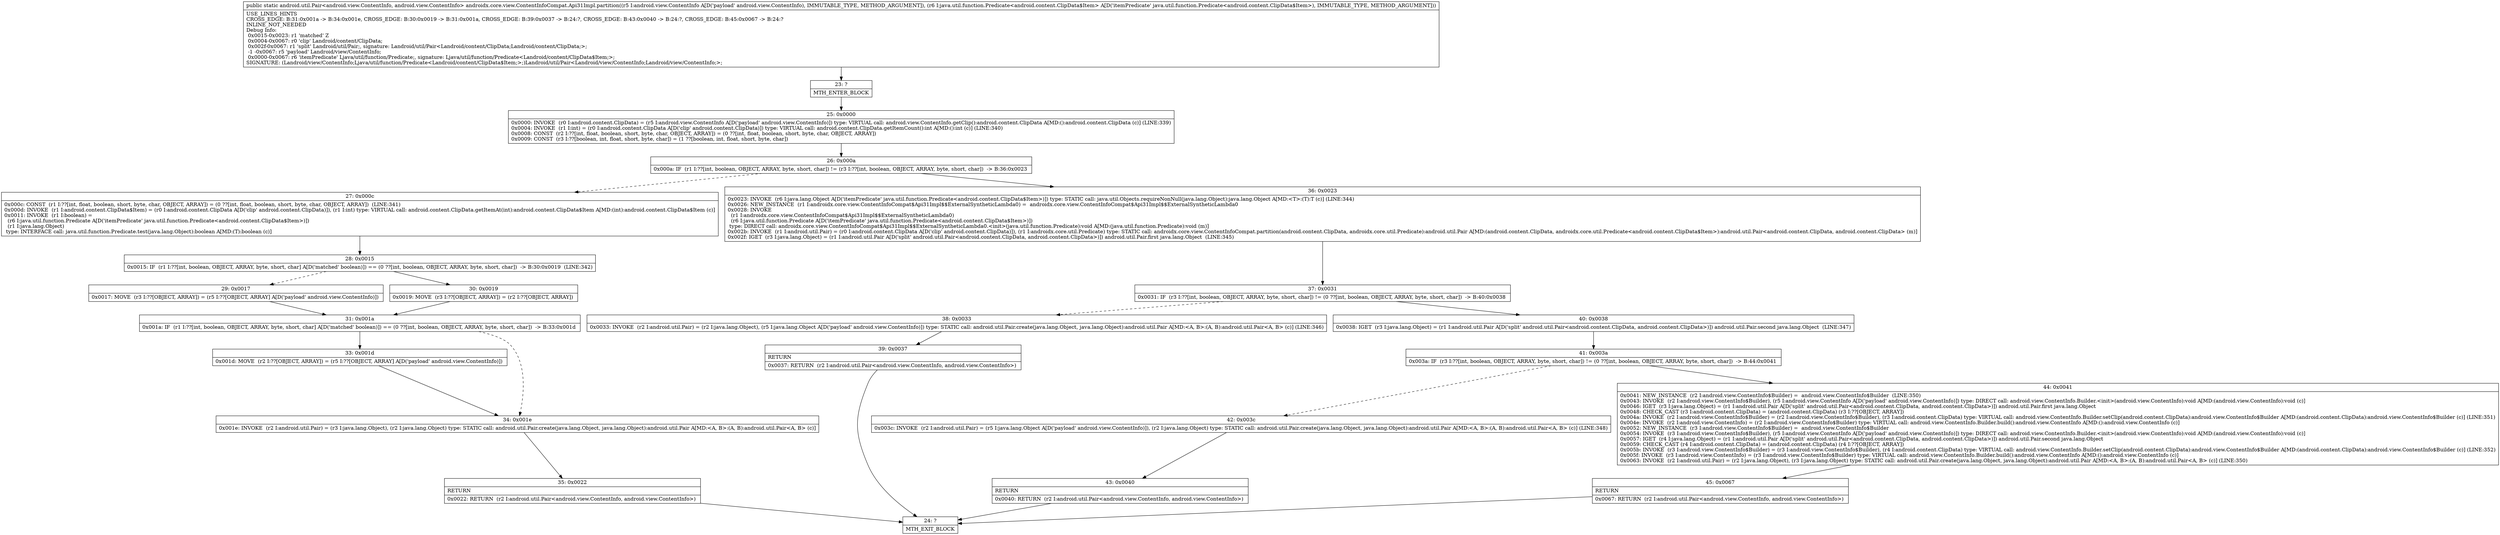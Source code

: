 digraph "CFG forandroidx.core.view.ContentInfoCompat.Api31Impl.partition(Landroid\/view\/ContentInfo;Ljava\/util\/function\/Predicate;)Landroid\/util\/Pair;" {
Node_23 [shape=record,label="{23\:\ ?|MTH_ENTER_BLOCK\l}"];
Node_25 [shape=record,label="{25\:\ 0x0000|0x0000: INVOKE  (r0 I:android.content.ClipData) = (r5 I:android.view.ContentInfo A[D('payload' android.view.ContentInfo)]) type: VIRTUAL call: android.view.ContentInfo.getClip():android.content.ClipData A[MD:():android.content.ClipData (c)] (LINE:339)\l0x0004: INVOKE  (r1 I:int) = (r0 I:android.content.ClipData A[D('clip' android.content.ClipData)]) type: VIRTUAL call: android.content.ClipData.getItemCount():int A[MD:():int (c)] (LINE:340)\l0x0008: CONST  (r2 I:??[int, float, boolean, short, byte, char, OBJECT, ARRAY]) = (0 ??[int, float, boolean, short, byte, char, OBJECT, ARRAY]) \l0x0009: CONST  (r3 I:??[boolean, int, float, short, byte, char]) = (1 ??[boolean, int, float, short, byte, char]) \l}"];
Node_26 [shape=record,label="{26\:\ 0x000a|0x000a: IF  (r1 I:??[int, boolean, OBJECT, ARRAY, byte, short, char]) != (r3 I:??[int, boolean, OBJECT, ARRAY, byte, short, char])  \-\> B:36:0x0023 \l}"];
Node_27 [shape=record,label="{27\:\ 0x000c|0x000c: CONST  (r1 I:??[int, float, boolean, short, byte, char, OBJECT, ARRAY]) = (0 ??[int, float, boolean, short, byte, char, OBJECT, ARRAY])  (LINE:341)\l0x000d: INVOKE  (r1 I:android.content.ClipData$Item) = (r0 I:android.content.ClipData A[D('clip' android.content.ClipData)]), (r1 I:int) type: VIRTUAL call: android.content.ClipData.getItemAt(int):android.content.ClipData$Item A[MD:(int):android.content.ClipData$Item (c)]\l0x0011: INVOKE  (r1 I:boolean) = \l  (r6 I:java.util.function.Predicate A[D('itemPredicate' java.util.function.Predicate\<android.content.ClipData$Item\>)])\l  (r1 I:java.lang.Object)\l type: INTERFACE call: java.util.function.Predicate.test(java.lang.Object):boolean A[MD:(T):boolean (c)]\l}"];
Node_28 [shape=record,label="{28\:\ 0x0015|0x0015: IF  (r1 I:??[int, boolean, OBJECT, ARRAY, byte, short, char] A[D('matched' boolean)]) == (0 ??[int, boolean, OBJECT, ARRAY, byte, short, char])  \-\> B:30:0x0019  (LINE:342)\l}"];
Node_29 [shape=record,label="{29\:\ 0x0017|0x0017: MOVE  (r3 I:??[OBJECT, ARRAY]) = (r5 I:??[OBJECT, ARRAY] A[D('payload' android.view.ContentInfo)]) \l}"];
Node_31 [shape=record,label="{31\:\ 0x001a|0x001a: IF  (r1 I:??[int, boolean, OBJECT, ARRAY, byte, short, char] A[D('matched' boolean)]) == (0 ??[int, boolean, OBJECT, ARRAY, byte, short, char])  \-\> B:33:0x001d \l}"];
Node_33 [shape=record,label="{33\:\ 0x001d|0x001d: MOVE  (r2 I:??[OBJECT, ARRAY]) = (r5 I:??[OBJECT, ARRAY] A[D('payload' android.view.ContentInfo)]) \l}"];
Node_34 [shape=record,label="{34\:\ 0x001e|0x001e: INVOKE  (r2 I:android.util.Pair) = (r3 I:java.lang.Object), (r2 I:java.lang.Object) type: STATIC call: android.util.Pair.create(java.lang.Object, java.lang.Object):android.util.Pair A[MD:\<A, B\>:(A, B):android.util.Pair\<A, B\> (c)]\l}"];
Node_35 [shape=record,label="{35\:\ 0x0022|RETURN\l|0x0022: RETURN  (r2 I:android.util.Pair\<android.view.ContentInfo, android.view.ContentInfo\>) \l}"];
Node_24 [shape=record,label="{24\:\ ?|MTH_EXIT_BLOCK\l}"];
Node_30 [shape=record,label="{30\:\ 0x0019|0x0019: MOVE  (r3 I:??[OBJECT, ARRAY]) = (r2 I:??[OBJECT, ARRAY]) \l}"];
Node_36 [shape=record,label="{36\:\ 0x0023|0x0023: INVOKE  (r6 I:java.lang.Object A[D('itemPredicate' java.util.function.Predicate\<android.content.ClipData$Item\>)]) type: STATIC call: java.util.Objects.requireNonNull(java.lang.Object):java.lang.Object A[MD:\<T\>:(T):T (c)] (LINE:344)\l0x0026: NEW_INSTANCE  (r1 I:androidx.core.view.ContentInfoCompat$Api31Impl$$ExternalSyntheticLambda0) =  androidx.core.view.ContentInfoCompat$Api31Impl$$ExternalSyntheticLambda0 \l0x0028: INVOKE  \l  (r1 I:androidx.core.view.ContentInfoCompat$Api31Impl$$ExternalSyntheticLambda0)\l  (r6 I:java.util.function.Predicate A[D('itemPredicate' java.util.function.Predicate\<android.content.ClipData$Item\>)])\l type: DIRECT call: androidx.core.view.ContentInfoCompat$Api31Impl$$ExternalSyntheticLambda0.\<init\>(java.util.function.Predicate):void A[MD:(java.util.function.Predicate):void (m)]\l0x002b: INVOKE  (r1 I:android.util.Pair) = (r0 I:android.content.ClipData A[D('clip' android.content.ClipData)]), (r1 I:androidx.core.util.Predicate) type: STATIC call: androidx.core.view.ContentInfoCompat.partition(android.content.ClipData, androidx.core.util.Predicate):android.util.Pair A[MD:(android.content.ClipData, androidx.core.util.Predicate\<android.content.ClipData$Item\>):android.util.Pair\<android.content.ClipData, android.content.ClipData\> (m)]\l0x002f: IGET  (r3 I:java.lang.Object) = (r1 I:android.util.Pair A[D('split' android.util.Pair\<android.content.ClipData, android.content.ClipData\>)]) android.util.Pair.first java.lang.Object  (LINE:345)\l}"];
Node_37 [shape=record,label="{37\:\ 0x0031|0x0031: IF  (r3 I:??[int, boolean, OBJECT, ARRAY, byte, short, char]) != (0 ??[int, boolean, OBJECT, ARRAY, byte, short, char])  \-\> B:40:0x0038 \l}"];
Node_38 [shape=record,label="{38\:\ 0x0033|0x0033: INVOKE  (r2 I:android.util.Pair) = (r2 I:java.lang.Object), (r5 I:java.lang.Object A[D('payload' android.view.ContentInfo)]) type: STATIC call: android.util.Pair.create(java.lang.Object, java.lang.Object):android.util.Pair A[MD:\<A, B\>:(A, B):android.util.Pair\<A, B\> (c)] (LINE:346)\l}"];
Node_39 [shape=record,label="{39\:\ 0x0037|RETURN\l|0x0037: RETURN  (r2 I:android.util.Pair\<android.view.ContentInfo, android.view.ContentInfo\>) \l}"];
Node_40 [shape=record,label="{40\:\ 0x0038|0x0038: IGET  (r3 I:java.lang.Object) = (r1 I:android.util.Pair A[D('split' android.util.Pair\<android.content.ClipData, android.content.ClipData\>)]) android.util.Pair.second java.lang.Object  (LINE:347)\l}"];
Node_41 [shape=record,label="{41\:\ 0x003a|0x003a: IF  (r3 I:??[int, boolean, OBJECT, ARRAY, byte, short, char]) != (0 ??[int, boolean, OBJECT, ARRAY, byte, short, char])  \-\> B:44:0x0041 \l}"];
Node_42 [shape=record,label="{42\:\ 0x003c|0x003c: INVOKE  (r2 I:android.util.Pair) = (r5 I:java.lang.Object A[D('payload' android.view.ContentInfo)]), (r2 I:java.lang.Object) type: STATIC call: android.util.Pair.create(java.lang.Object, java.lang.Object):android.util.Pair A[MD:\<A, B\>:(A, B):android.util.Pair\<A, B\> (c)] (LINE:348)\l}"];
Node_43 [shape=record,label="{43\:\ 0x0040|RETURN\l|0x0040: RETURN  (r2 I:android.util.Pair\<android.view.ContentInfo, android.view.ContentInfo\>) \l}"];
Node_44 [shape=record,label="{44\:\ 0x0041|0x0041: NEW_INSTANCE  (r2 I:android.view.ContentInfo$Builder) =  android.view.ContentInfo$Builder  (LINE:350)\l0x0043: INVOKE  (r2 I:android.view.ContentInfo$Builder), (r5 I:android.view.ContentInfo A[D('payload' android.view.ContentInfo)]) type: DIRECT call: android.view.ContentInfo.Builder.\<init\>(android.view.ContentInfo):void A[MD:(android.view.ContentInfo):void (c)]\l0x0046: IGET  (r3 I:java.lang.Object) = (r1 I:android.util.Pair A[D('split' android.util.Pair\<android.content.ClipData, android.content.ClipData\>)]) android.util.Pair.first java.lang.Object \l0x0048: CHECK_CAST (r3 I:android.content.ClipData) = (android.content.ClipData) (r3 I:??[OBJECT, ARRAY]) \l0x004a: INVOKE  (r2 I:android.view.ContentInfo$Builder) = (r2 I:android.view.ContentInfo$Builder), (r3 I:android.content.ClipData) type: VIRTUAL call: android.view.ContentInfo.Builder.setClip(android.content.ClipData):android.view.ContentInfo$Builder A[MD:(android.content.ClipData):android.view.ContentInfo$Builder (c)] (LINE:351)\l0x004e: INVOKE  (r2 I:android.view.ContentInfo) = (r2 I:android.view.ContentInfo$Builder) type: VIRTUAL call: android.view.ContentInfo.Builder.build():android.view.ContentInfo A[MD:():android.view.ContentInfo (c)]\l0x0052: NEW_INSTANCE  (r3 I:android.view.ContentInfo$Builder) =  android.view.ContentInfo$Builder \l0x0054: INVOKE  (r3 I:android.view.ContentInfo$Builder), (r5 I:android.view.ContentInfo A[D('payload' android.view.ContentInfo)]) type: DIRECT call: android.view.ContentInfo.Builder.\<init\>(android.view.ContentInfo):void A[MD:(android.view.ContentInfo):void (c)]\l0x0057: IGET  (r4 I:java.lang.Object) = (r1 I:android.util.Pair A[D('split' android.util.Pair\<android.content.ClipData, android.content.ClipData\>)]) android.util.Pair.second java.lang.Object \l0x0059: CHECK_CAST (r4 I:android.content.ClipData) = (android.content.ClipData) (r4 I:??[OBJECT, ARRAY]) \l0x005b: INVOKE  (r3 I:android.view.ContentInfo$Builder) = (r3 I:android.view.ContentInfo$Builder), (r4 I:android.content.ClipData) type: VIRTUAL call: android.view.ContentInfo.Builder.setClip(android.content.ClipData):android.view.ContentInfo$Builder A[MD:(android.content.ClipData):android.view.ContentInfo$Builder (c)] (LINE:352)\l0x005f: INVOKE  (r3 I:android.view.ContentInfo) = (r3 I:android.view.ContentInfo$Builder) type: VIRTUAL call: android.view.ContentInfo.Builder.build():android.view.ContentInfo A[MD:():android.view.ContentInfo (c)]\l0x0063: INVOKE  (r2 I:android.util.Pair) = (r2 I:java.lang.Object), (r3 I:java.lang.Object) type: STATIC call: android.util.Pair.create(java.lang.Object, java.lang.Object):android.util.Pair A[MD:\<A, B\>:(A, B):android.util.Pair\<A, B\> (c)] (LINE:350)\l}"];
Node_45 [shape=record,label="{45\:\ 0x0067|RETURN\l|0x0067: RETURN  (r2 I:android.util.Pair\<android.view.ContentInfo, android.view.ContentInfo\>) \l}"];
MethodNode[shape=record,label="{public static android.util.Pair\<android.view.ContentInfo, android.view.ContentInfo\> androidx.core.view.ContentInfoCompat.Api31Impl.partition((r5 I:android.view.ContentInfo A[D('payload' android.view.ContentInfo), IMMUTABLE_TYPE, METHOD_ARGUMENT]), (r6 I:java.util.function.Predicate\<android.content.ClipData$Item\> A[D('itemPredicate' java.util.function.Predicate\<android.content.ClipData$Item\>), IMMUTABLE_TYPE, METHOD_ARGUMENT]))  | USE_LINES_HINTS\lCROSS_EDGE: B:31:0x001a \-\> B:34:0x001e, CROSS_EDGE: B:30:0x0019 \-\> B:31:0x001a, CROSS_EDGE: B:39:0x0037 \-\> B:24:?, CROSS_EDGE: B:43:0x0040 \-\> B:24:?, CROSS_EDGE: B:45:0x0067 \-\> B:24:?\lINLINE_NOT_NEEDED\lDebug Info:\l  0x0015\-0x0023: r1 'matched' Z\l  0x0004\-0x0067: r0 'clip' Landroid\/content\/ClipData;\l  0x002f\-0x0067: r1 'split' Landroid\/util\/Pair;, signature: Landroid\/util\/Pair\<Landroid\/content\/ClipData;Landroid\/content\/ClipData;\>;\l  \-1 \-0x0067: r5 'payload' Landroid\/view\/ContentInfo;\l  0x0000\-0x0067: r6 'itemPredicate' Ljava\/util\/function\/Predicate;, signature: Ljava\/util\/function\/Predicate\<Landroid\/content\/ClipData$Item;\>;\lSIGNATURE: (Landroid\/view\/ContentInfo;Ljava\/util\/function\/Predicate\<Landroid\/content\/ClipData$Item;\>;)Landroid\/util\/Pair\<Landroid\/view\/ContentInfo;Landroid\/view\/ContentInfo;\>;\l}"];
MethodNode -> Node_23;Node_23 -> Node_25;
Node_25 -> Node_26;
Node_26 -> Node_27[style=dashed];
Node_26 -> Node_36;
Node_27 -> Node_28;
Node_28 -> Node_29[style=dashed];
Node_28 -> Node_30;
Node_29 -> Node_31;
Node_31 -> Node_33;
Node_31 -> Node_34[style=dashed];
Node_33 -> Node_34;
Node_34 -> Node_35;
Node_35 -> Node_24;
Node_30 -> Node_31;
Node_36 -> Node_37;
Node_37 -> Node_38[style=dashed];
Node_37 -> Node_40;
Node_38 -> Node_39;
Node_39 -> Node_24;
Node_40 -> Node_41;
Node_41 -> Node_42[style=dashed];
Node_41 -> Node_44;
Node_42 -> Node_43;
Node_43 -> Node_24;
Node_44 -> Node_45;
Node_45 -> Node_24;
}


